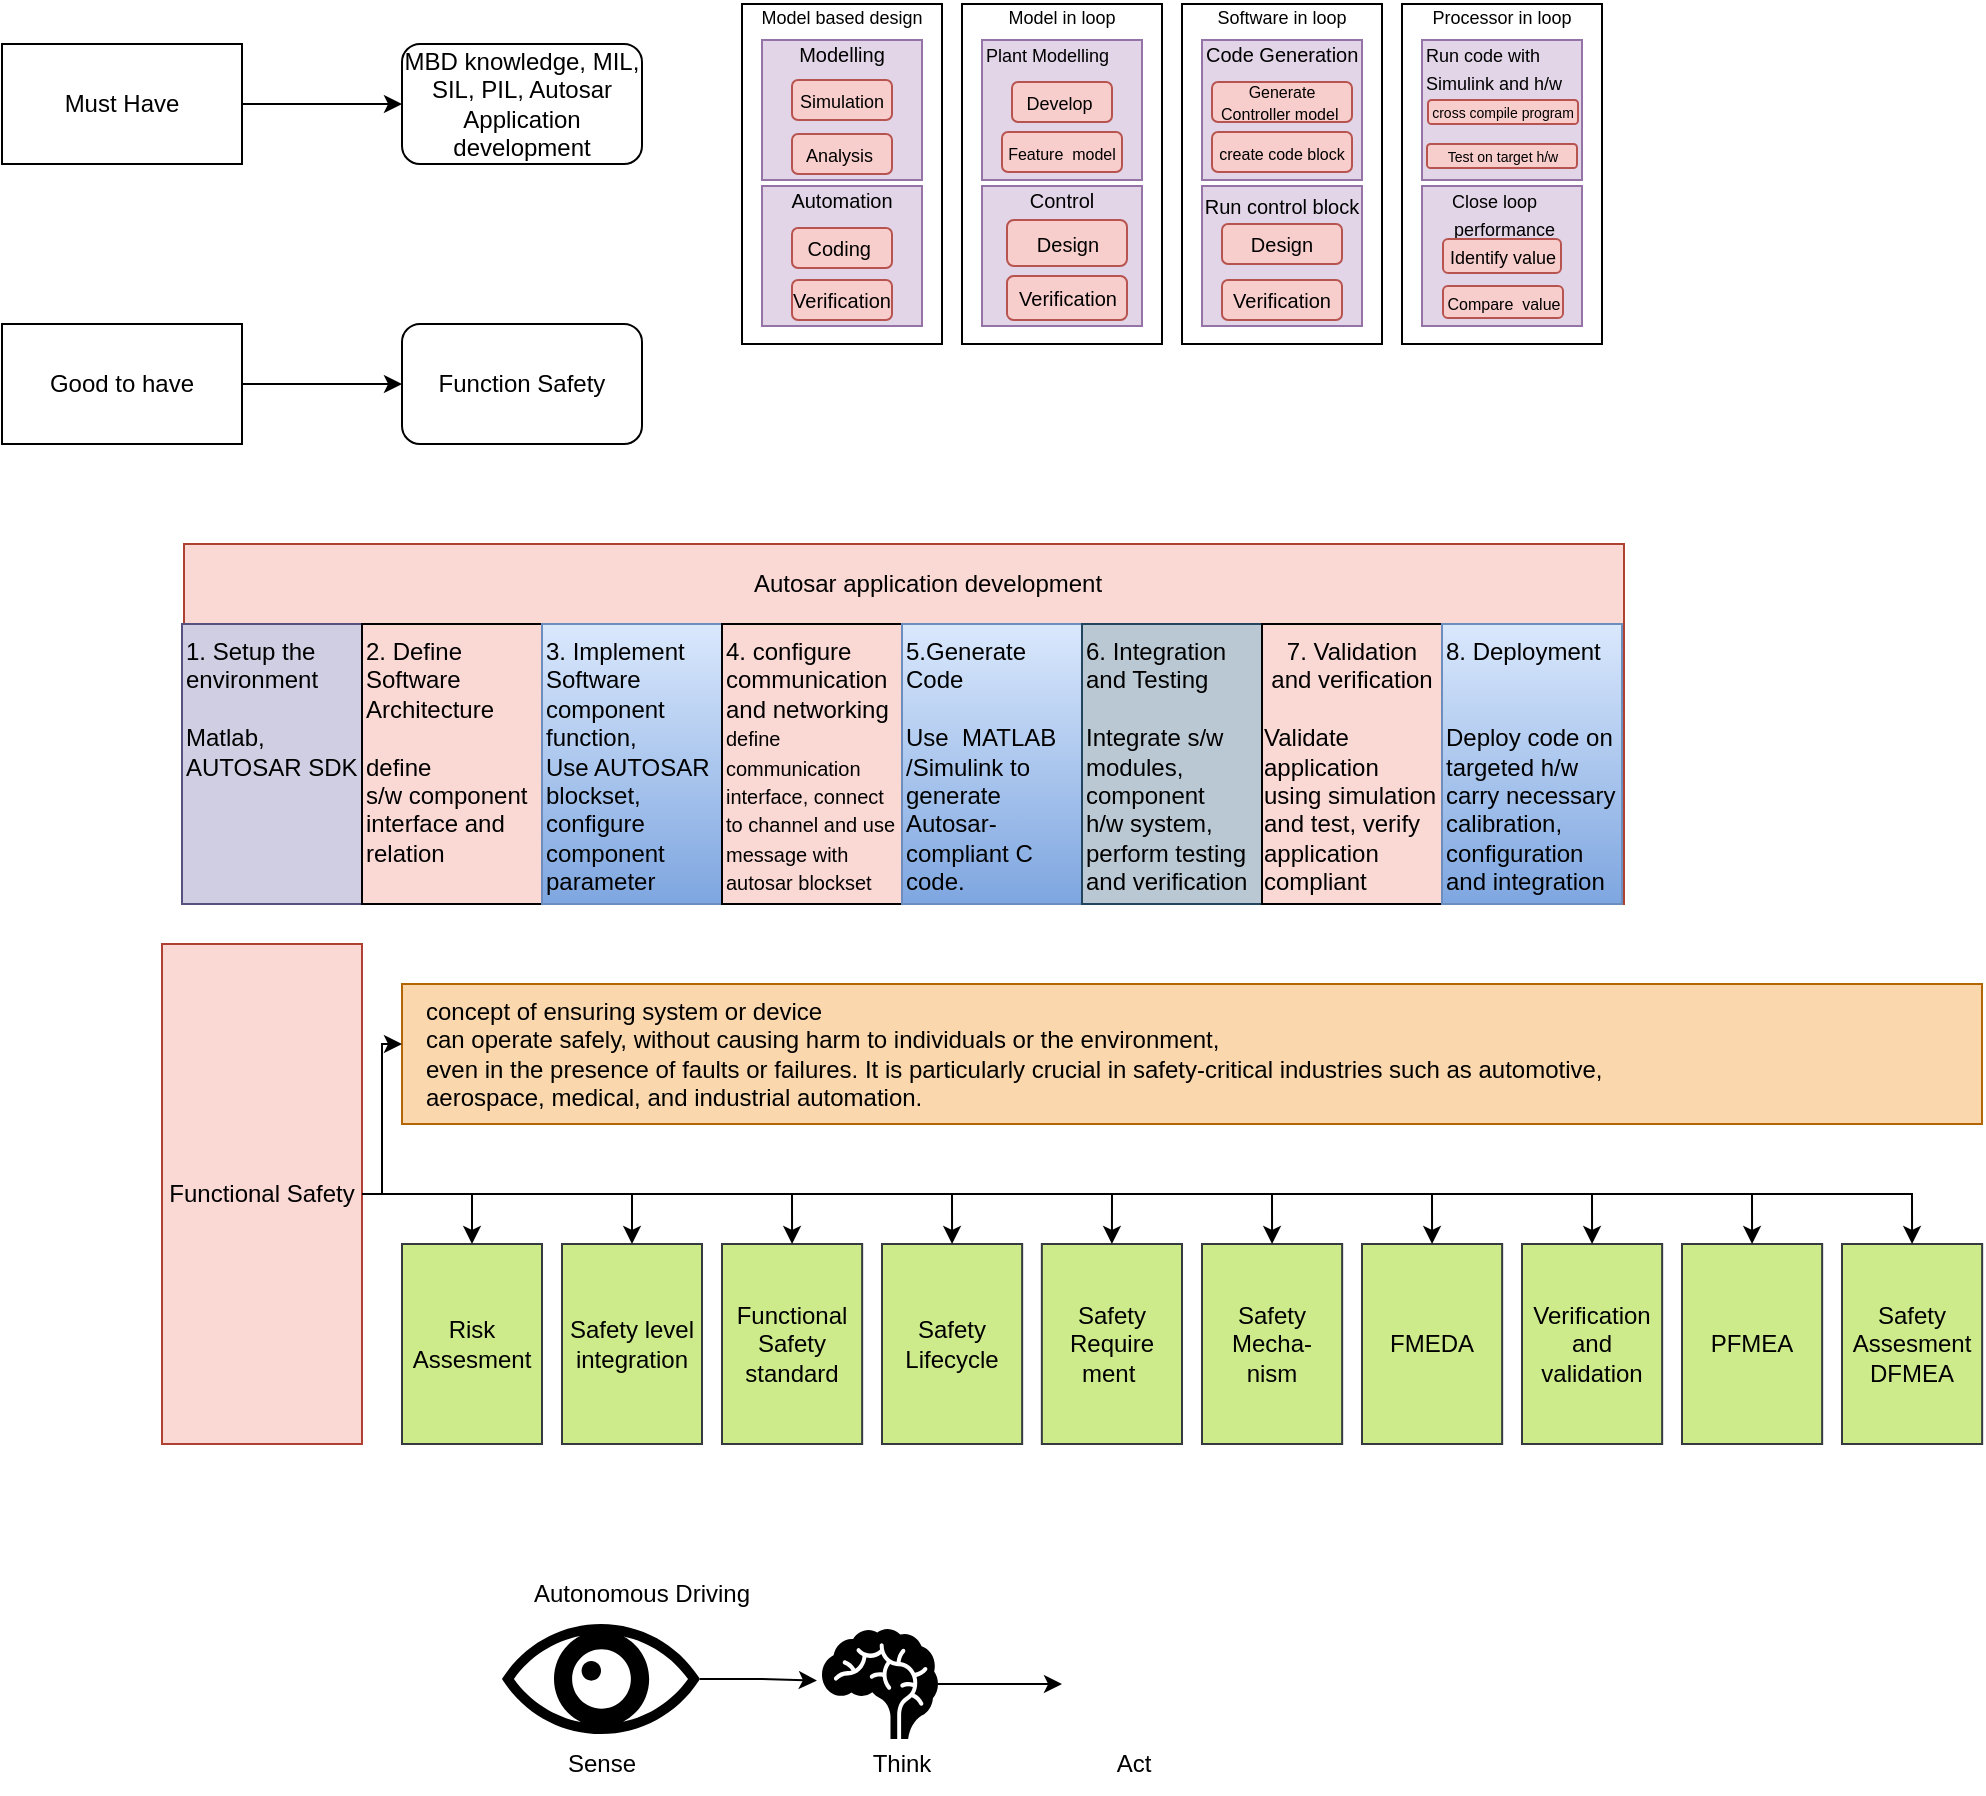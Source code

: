 <mxfile version="21.5.0" type="github">
  <diagram name="Page-1" id="16Q1cNrQv2rdTrqkt40l">
    <mxGraphModel dx="622" dy="282" grid="1" gridSize="10" guides="1" tooltips="1" connect="1" arrows="1" fold="1" page="1" pageScale="1" pageWidth="1169" pageHeight="827" math="0" shadow="0">
      <root>
        <mxCell id="0" />
        <mxCell id="1" parent="0" />
        <mxCell id="a_WVWsSqcVNzdaxwtKmt-23" value="" style="edgeStyle=orthogonalEdgeStyle;rounded=0;orthogonalLoop=1;jettySize=auto;html=1;" edge="1" parent="1" source="a_WVWsSqcVNzdaxwtKmt-16" target="a_WVWsSqcVNzdaxwtKmt-17">
          <mxGeometry relative="1" as="geometry" />
        </mxCell>
        <mxCell id="a_WVWsSqcVNzdaxwtKmt-16" value="Must Have" style="rounded=0;whiteSpace=wrap;html=1;" vertex="1" parent="1">
          <mxGeometry x="20" y="30" width="120" height="60" as="geometry" />
        </mxCell>
        <mxCell id="a_WVWsSqcVNzdaxwtKmt-17" value="MBD knowledge, MIL, SIL, PIL, Autosar Application development" style="rounded=1;whiteSpace=wrap;html=1;" vertex="1" parent="1">
          <mxGeometry x="220" y="30" width="120" height="60" as="geometry" />
        </mxCell>
        <mxCell id="a_WVWsSqcVNzdaxwtKmt-22" value="" style="edgeStyle=orthogonalEdgeStyle;rounded=0;orthogonalLoop=1;jettySize=auto;html=1;" edge="1" parent="1" source="a_WVWsSqcVNzdaxwtKmt-18" target="a_WVWsSqcVNzdaxwtKmt-20">
          <mxGeometry relative="1" as="geometry" />
        </mxCell>
        <mxCell id="a_WVWsSqcVNzdaxwtKmt-18" value="Good to have" style="rounded=0;whiteSpace=wrap;html=1;" vertex="1" parent="1">
          <mxGeometry x="20" y="170" width="120" height="60" as="geometry" />
        </mxCell>
        <mxCell id="a_WVWsSqcVNzdaxwtKmt-20" value="Function Safety" style="rounded=1;whiteSpace=wrap;html=1;" vertex="1" parent="1">
          <mxGeometry x="220" y="170" width="120" height="60" as="geometry" />
        </mxCell>
        <mxCell id="a_WVWsSqcVNzdaxwtKmt-40" value="" style="group" vertex="1" connectable="0" parent="1">
          <mxGeometry x="390" y="10" width="100" height="170" as="geometry" />
        </mxCell>
        <mxCell id="a_WVWsSqcVNzdaxwtKmt-38" value="&lt;font style=&quot;font-size: 9px;&quot;&gt;Model based design&lt;br&gt;&lt;br&gt;&lt;br&gt;&lt;br&gt;&lt;br&gt;&lt;br&gt;&lt;br&gt;&lt;br&gt;&lt;br&gt;&lt;br&gt;&lt;br&gt;&lt;br&gt;&lt;/font&gt;" style="rounded=0;whiteSpace=wrap;html=1;" vertex="1" parent="a_WVWsSqcVNzdaxwtKmt-40">
          <mxGeometry width="100" height="170" as="geometry" />
        </mxCell>
        <mxCell id="a_WVWsSqcVNzdaxwtKmt-39" value="" style="group" vertex="1" connectable="0" parent="a_WVWsSqcVNzdaxwtKmt-40">
          <mxGeometry x="10" y="18" width="80" height="143" as="geometry" />
        </mxCell>
        <mxCell id="a_WVWsSqcVNzdaxwtKmt-28" value="&lt;font style=&quot;font-size: 10px;&quot;&gt;Automation&lt;br&gt;&lt;br&gt;&lt;br&gt;&lt;br&gt;&lt;br&gt;&lt;/font&gt;" style="rounded=0;whiteSpace=wrap;html=1;fillColor=#e1d5e7;strokeColor=#9673a6;" vertex="1" parent="a_WVWsSqcVNzdaxwtKmt-39">
          <mxGeometry y="73" width="80" height="70" as="geometry" />
        </mxCell>
        <mxCell id="a_WVWsSqcVNzdaxwtKmt-33" value="&lt;font style=&quot;font-size: 10px;&quot;&gt;Coding&amp;nbsp;&lt;/font&gt;" style="rounded=1;whiteSpace=wrap;html=1;align=center;fillColor=#f8cecc;strokeColor=#b85450;" vertex="1" parent="a_WVWsSqcVNzdaxwtKmt-39">
          <mxGeometry x="15" y="94" width="50" height="20" as="geometry" />
        </mxCell>
        <mxCell id="a_WVWsSqcVNzdaxwtKmt-34" value="&lt;font style=&quot;font-size: 10px;&quot;&gt;Verification&lt;/font&gt;" style="rounded=1;whiteSpace=wrap;html=1;align=center;fillColor=#f8cecc;strokeColor=#b85450;" vertex="1" parent="a_WVWsSqcVNzdaxwtKmt-39">
          <mxGeometry x="15" y="120" width="50" height="20" as="geometry" />
        </mxCell>
        <mxCell id="a_WVWsSqcVNzdaxwtKmt-37" value="" style="group;fillColor=#008a00;fontColor=#ffffff;strokeColor=#005700;" vertex="1" connectable="0" parent="a_WVWsSqcVNzdaxwtKmt-39">
          <mxGeometry width="80" height="70" as="geometry" />
        </mxCell>
        <mxCell id="a_WVWsSqcVNzdaxwtKmt-24" value="&lt;font style=&quot;font-size: 10px;&quot;&gt;Modelling&lt;br&gt;&lt;br&gt;&lt;br&gt;&lt;br&gt;&lt;br&gt;&lt;/font&gt;" style="rounded=0;whiteSpace=wrap;html=1;fillColor=#e1d5e7;strokeColor=#9673a6;" vertex="1" parent="a_WVWsSqcVNzdaxwtKmt-37">
          <mxGeometry width="80" height="70" as="geometry" />
        </mxCell>
        <mxCell id="a_WVWsSqcVNzdaxwtKmt-26" value="&lt;font style=&quot;font-size: 9px;&quot;&gt;Analysis&amp;nbsp;&lt;/font&gt;" style="rounded=1;whiteSpace=wrap;html=1;align=center;fillColor=#f8cecc;strokeColor=#b85450;" vertex="1" parent="a_WVWsSqcVNzdaxwtKmt-37">
          <mxGeometry x="15" y="47" width="50" height="20" as="geometry" />
        </mxCell>
        <mxCell id="a_WVWsSqcVNzdaxwtKmt-25" value="&lt;font style=&quot;font-size: 9px;&quot;&gt;Simulation&lt;/font&gt;" style="rounded=1;whiteSpace=wrap;html=1;align=center;fillColor=#f8cecc;strokeColor=#b85450;" vertex="1" parent="a_WVWsSqcVNzdaxwtKmt-39">
          <mxGeometry x="15" y="20" width="50" height="20" as="geometry" />
        </mxCell>
        <mxCell id="a_WVWsSqcVNzdaxwtKmt-44" value="" style="group" vertex="1" connectable="0" parent="1">
          <mxGeometry x="500" y="10" width="100" height="170" as="geometry" />
        </mxCell>
        <mxCell id="a_WVWsSqcVNzdaxwtKmt-45" value="&lt;font style=&quot;font-size: 9px;&quot;&gt;Model in loop&lt;br&gt;&lt;br&gt;&lt;br&gt;&lt;br&gt;&lt;br&gt;&lt;br&gt;&lt;br&gt;&lt;br&gt;&lt;br&gt;&lt;br&gt;&lt;br&gt;&lt;br&gt;&lt;/font&gt;" style="rounded=0;whiteSpace=wrap;html=1;" vertex="1" parent="a_WVWsSqcVNzdaxwtKmt-44">
          <mxGeometry width="100" height="170" as="geometry" />
        </mxCell>
        <mxCell id="a_WVWsSqcVNzdaxwtKmt-46" value="" style="group" vertex="1" connectable="0" parent="a_WVWsSqcVNzdaxwtKmt-44">
          <mxGeometry x="10" y="18" width="80" height="143" as="geometry" />
        </mxCell>
        <mxCell id="a_WVWsSqcVNzdaxwtKmt-47" value="&lt;font style=&quot;font-size: 10px;&quot;&gt;Control&lt;br&gt;&lt;br&gt;&lt;br&gt;&lt;br&gt;&lt;br&gt;&lt;/font&gt;" style="rounded=0;whiteSpace=wrap;html=1;fillColor=#e1d5e7;strokeColor=#9673a6;" vertex="1" parent="a_WVWsSqcVNzdaxwtKmt-46">
          <mxGeometry y="73" width="80" height="70" as="geometry" />
        </mxCell>
        <mxCell id="a_WVWsSqcVNzdaxwtKmt-48" value="&lt;font style=&quot;font-size: 10px;&quot;&gt;Design&lt;/font&gt;" style="rounded=1;whiteSpace=wrap;html=1;align=center;fillColor=#f8cecc;strokeColor=#b85450;" vertex="1" parent="a_WVWsSqcVNzdaxwtKmt-46">
          <mxGeometry x="12.5" y="90" width="60" height="23" as="geometry" />
        </mxCell>
        <mxCell id="a_WVWsSqcVNzdaxwtKmt-49" value="&lt;font style=&quot;font-size: 10px;&quot;&gt;Verification&lt;/font&gt;" style="rounded=1;whiteSpace=wrap;html=1;align=center;fillColor=#f8cecc;strokeColor=#b85450;" vertex="1" parent="a_WVWsSqcVNzdaxwtKmt-46">
          <mxGeometry x="12.5" y="118" width="60" height="22" as="geometry" />
        </mxCell>
        <mxCell id="a_WVWsSqcVNzdaxwtKmt-50" value="" style="group;fillColor=#008a00;fontColor=#ffffff;strokeColor=#005700;" vertex="1" connectable="0" parent="a_WVWsSqcVNzdaxwtKmt-46">
          <mxGeometry width="80" height="70" as="geometry" />
        </mxCell>
        <mxCell id="a_WVWsSqcVNzdaxwtKmt-51" value="&lt;font style=&quot;font-size: 9px;&quot;&gt;&lt;font style=&quot;font-size: 9px;&quot;&gt;Plant Modelling&lt;br&gt;&lt;br&gt;&lt;/font&gt;&lt;br&gt;&lt;br&gt;&lt;br&gt;&lt;/font&gt;" style="rounded=0;whiteSpace=wrap;html=1;fillColor=#e1d5e7;strokeColor=#9673a6;align=left;" vertex="1" parent="a_WVWsSqcVNzdaxwtKmt-50">
          <mxGeometry width="80" height="70" as="geometry" />
        </mxCell>
        <mxCell id="a_WVWsSqcVNzdaxwtKmt-52" value="&lt;font style=&quot;font-size: 9px;&quot;&gt;Develop&amp;nbsp;&lt;/font&gt;" style="rounded=1;whiteSpace=wrap;html=1;align=center;fillColor=#f8cecc;strokeColor=#b85450;" vertex="1" parent="a_WVWsSqcVNzdaxwtKmt-50">
          <mxGeometry x="15" y="21" width="50" height="20" as="geometry" />
        </mxCell>
        <mxCell id="a_WVWsSqcVNzdaxwtKmt-53" value="&lt;p style=&quot;line-height: 100%;&quot;&gt;&lt;font style=&quot;font-size: 8px;&quot;&gt;Feature&amp;nbsp; model&lt;/font&gt;&lt;/p&gt;" style="rounded=1;whiteSpace=wrap;html=1;align=center;fillColor=#f8cecc;strokeColor=#b85450;" vertex="1" parent="a_WVWsSqcVNzdaxwtKmt-50">
          <mxGeometry x="10" y="46" width="60" height="20" as="geometry" />
        </mxCell>
        <mxCell id="a_WVWsSqcVNzdaxwtKmt-55" value="" style="group" vertex="1" connectable="0" parent="1">
          <mxGeometry x="610" y="10" width="100" height="170" as="geometry" />
        </mxCell>
        <mxCell id="a_WVWsSqcVNzdaxwtKmt-56" value="&lt;font style=&quot;font-size: 9px;&quot;&gt;Software in loop&lt;br&gt;&lt;br&gt;&lt;br&gt;&lt;br&gt;&lt;br&gt;&lt;br&gt;&lt;br&gt;&lt;br&gt;&lt;br&gt;&lt;br&gt;&lt;br&gt;&lt;br&gt;&lt;/font&gt;" style="rounded=0;whiteSpace=wrap;html=1;" vertex="1" parent="a_WVWsSqcVNzdaxwtKmt-55">
          <mxGeometry width="100" height="170" as="geometry" />
        </mxCell>
        <mxCell id="a_WVWsSqcVNzdaxwtKmt-57" value="" style="group" vertex="1" connectable="0" parent="a_WVWsSqcVNzdaxwtKmt-55">
          <mxGeometry x="10" y="18" width="80" height="143" as="geometry" />
        </mxCell>
        <mxCell id="a_WVWsSqcVNzdaxwtKmt-58" value="&lt;p style=&quot;line-height: 80%; font-size: 10px;&quot;&gt;Run control block&lt;br&gt;&lt;br&gt;&lt;br&gt;&lt;br&gt;&lt;br&gt;&lt;/p&gt;&lt;p style=&quot;line-height: 80%; font-size: 10px;&quot;&gt;&lt;br&gt;&lt;/p&gt;" style="rounded=0;whiteSpace=wrap;html=1;fillColor=#e1d5e7;strokeColor=#9673a6;" vertex="1" parent="a_WVWsSqcVNzdaxwtKmt-57">
          <mxGeometry y="73" width="80" height="70" as="geometry" />
        </mxCell>
        <mxCell id="a_WVWsSqcVNzdaxwtKmt-59" value="&lt;font style=&quot;font-size: 10px;&quot;&gt;Design&lt;/font&gt;" style="rounded=1;whiteSpace=wrap;html=1;align=center;fillColor=#f8cecc;strokeColor=#b85450;" vertex="1" parent="a_WVWsSqcVNzdaxwtKmt-57">
          <mxGeometry x="10" y="92" width="60" height="20" as="geometry" />
        </mxCell>
        <mxCell id="a_WVWsSqcVNzdaxwtKmt-60" value="&lt;font style=&quot;font-size: 10px;&quot;&gt;Verification&lt;/font&gt;" style="rounded=1;whiteSpace=wrap;html=1;align=center;fillColor=#f8cecc;strokeColor=#b85450;" vertex="1" parent="a_WVWsSqcVNzdaxwtKmt-57">
          <mxGeometry x="10" y="120" width="60" height="20" as="geometry" />
        </mxCell>
        <mxCell id="a_WVWsSqcVNzdaxwtKmt-61" value="" style="group;fillColor=#008a00;fontColor=#ffffff;strokeColor=#005700;" vertex="1" connectable="0" parent="a_WVWsSqcVNzdaxwtKmt-57">
          <mxGeometry width="80" height="70" as="geometry" />
        </mxCell>
        <mxCell id="a_WVWsSqcVNzdaxwtKmt-62" value="&lt;font style=&quot;font-size: 10px;&quot;&gt;&lt;font style=&quot;font-size: 10px;&quot;&gt;Code Generation&lt;br&gt;&lt;br&gt;&lt;/font&gt;&lt;br&gt;&lt;br&gt;&lt;br&gt;&lt;/font&gt;" style="rounded=0;whiteSpace=wrap;html=1;fillColor=#e1d5e7;strokeColor=#9673a6;align=left;" vertex="1" parent="a_WVWsSqcVNzdaxwtKmt-61">
          <mxGeometry width="80" height="70" as="geometry" />
        </mxCell>
        <mxCell id="a_WVWsSqcVNzdaxwtKmt-63" value="&lt;p style=&quot;line-height: 80%;&quot;&gt;&lt;font style=&quot;font-size: 8px;&quot;&gt;Generate Controller model&amp;nbsp;&lt;/font&gt;&lt;/p&gt;" style="rounded=1;whiteSpace=wrap;html=1;align=center;fillColor=#f8cecc;strokeColor=#b85450;" vertex="1" parent="a_WVWsSqcVNzdaxwtKmt-61">
          <mxGeometry x="5" y="21" width="70" height="20" as="geometry" />
        </mxCell>
        <mxCell id="a_WVWsSqcVNzdaxwtKmt-64" value="&lt;p style=&quot;line-height: 100%;&quot;&gt;&lt;font style=&quot;font-size: 8px;&quot;&gt;create code block&lt;/font&gt;&lt;/p&gt;" style="rounded=1;whiteSpace=wrap;html=1;align=center;fillColor=#f8cecc;strokeColor=#b85450;" vertex="1" parent="a_WVWsSqcVNzdaxwtKmt-61">
          <mxGeometry x="5" y="46" width="70" height="20" as="geometry" />
        </mxCell>
        <mxCell id="a_WVWsSqcVNzdaxwtKmt-65" value="" style="group" vertex="1" connectable="0" parent="1">
          <mxGeometry x="720" y="10" width="100" height="170" as="geometry" />
        </mxCell>
        <mxCell id="a_WVWsSqcVNzdaxwtKmt-66" value="&lt;font style=&quot;font-size: 9px;&quot;&gt;Processor in loop&lt;br&gt;&lt;br&gt;&lt;br&gt;&lt;br&gt;&lt;br&gt;&lt;br&gt;&lt;br&gt;&lt;br&gt;&lt;br&gt;&lt;br&gt;&lt;br&gt;&lt;br&gt;&lt;/font&gt;" style="rounded=0;whiteSpace=wrap;html=1;" vertex="1" parent="a_WVWsSqcVNzdaxwtKmt-65">
          <mxGeometry width="100" height="170" as="geometry" />
        </mxCell>
        <mxCell id="a_WVWsSqcVNzdaxwtKmt-67" value="" style="group" vertex="1" connectable="0" parent="a_WVWsSqcVNzdaxwtKmt-65">
          <mxGeometry x="10" y="18" width="80" height="143" as="geometry" />
        </mxCell>
        <mxCell id="a_WVWsSqcVNzdaxwtKmt-68" value="&lt;p style=&quot;line-height: 90%;&quot;&gt;&lt;/p&gt;&lt;div style=&quot;&quot;&gt;&lt;span style=&quot;font-size: 9px; background-color: initial;&quot;&gt;Close loop&amp;nbsp; &amp;nbsp; &amp;nbsp;performance&lt;/span&gt;&lt;/div&gt;&lt;font style=&quot;font-size: 9px;&quot;&gt;&lt;br&gt;&lt;br&gt;&lt;br&gt;&lt;/font&gt;&lt;p&gt;&lt;/p&gt;" style="rounded=0;whiteSpace=wrap;html=1;fillColor=#e1d5e7;strokeColor=#9673a6;align=center;" vertex="1" parent="a_WVWsSqcVNzdaxwtKmt-67">
          <mxGeometry y="73" width="80" height="70" as="geometry" />
        </mxCell>
        <mxCell id="a_WVWsSqcVNzdaxwtKmt-69" value="&lt;font style=&quot;font-size: 9px;&quot;&gt;Identify value&lt;/font&gt;" style="rounded=1;whiteSpace=wrap;html=1;align=center;fillColor=#f8cecc;strokeColor=#b85450;" vertex="1" parent="a_WVWsSqcVNzdaxwtKmt-67">
          <mxGeometry x="10.5" y="99.5" width="59" height="17" as="geometry" />
        </mxCell>
        <mxCell id="a_WVWsSqcVNzdaxwtKmt-70" value="&lt;font style=&quot;font-size: 8px;&quot;&gt;Compare&amp;nbsp; value&lt;/font&gt;" style="rounded=1;whiteSpace=wrap;html=1;align=center;fillColor=#f8cecc;strokeColor=#b85450;" vertex="1" parent="a_WVWsSqcVNzdaxwtKmt-67">
          <mxGeometry x="10.5" y="123" width="60" height="16" as="geometry" />
        </mxCell>
        <mxCell id="a_WVWsSqcVNzdaxwtKmt-71" value="" style="group;fillColor=#008a00;fontColor=#ffffff;strokeColor=#005700;" vertex="1" connectable="0" parent="a_WVWsSqcVNzdaxwtKmt-67">
          <mxGeometry width="80" height="70" as="geometry" />
        </mxCell>
        <mxCell id="a_WVWsSqcVNzdaxwtKmt-72" value="&lt;font style=&quot;font-size: 9px;&quot;&gt;&lt;font style=&quot;font-size: 9px;&quot;&gt;Run code with Simulink and h/w&lt;br&gt;&lt;br&gt;&lt;/font&gt;&lt;br&gt;&lt;br&gt;&lt;/font&gt;" style="rounded=0;whiteSpace=wrap;html=1;fillColor=#e1d5e7;strokeColor=#9673a6;align=left;" vertex="1" parent="a_WVWsSqcVNzdaxwtKmt-71">
          <mxGeometry width="80" height="70" as="geometry" />
        </mxCell>
        <mxCell id="a_WVWsSqcVNzdaxwtKmt-73" value="&lt;p style=&quot;line-height: 80%;&quot;&gt;&lt;span style=&quot;font-size: 7px;&quot;&gt;cross compile program&lt;/span&gt;&lt;/p&gt;" style="rounded=1;whiteSpace=wrap;html=1;align=center;fillColor=#f8cecc;strokeColor=#b85450;" vertex="1" parent="a_WVWsSqcVNzdaxwtKmt-71">
          <mxGeometry x="3" y="30" width="75" height="12" as="geometry" />
        </mxCell>
        <mxCell id="a_WVWsSqcVNzdaxwtKmt-75" value="&lt;p style=&quot;line-height: 80%;&quot;&gt;&lt;span style=&quot;font-size: 7px;&quot;&gt;Test on target h/w&lt;/span&gt;&lt;/p&gt;" style="rounded=1;whiteSpace=wrap;html=1;align=center;fillColor=#f8cecc;strokeColor=#b85450;" vertex="1" parent="a_WVWsSqcVNzdaxwtKmt-71">
          <mxGeometry x="2.5" y="52" width="75" height="12" as="geometry" />
        </mxCell>
        <mxCell id="a_WVWsSqcVNzdaxwtKmt-77" value="&lt;div style=&quot;text-align: left;&quot;&gt;&lt;font face=&quot;Söhne, ui-sans-serif, system-ui, -apple-system, Segoe UI, Roboto, Ubuntu, Cantarell, Noto Sans, sans-serif, Helvetica Neue, Arial, Apple Color Emoji, Segoe UI Emoji, Segoe UI Symbol, Noto Color Emoji&quot; color=&quot;#374151&quot;&gt;&lt;span style=&quot;font-size: 11px;&quot;&gt;&lt;br&gt;&lt;/span&gt;&lt;/font&gt;&lt;/div&gt;&lt;div style=&quot;text-align: left;&quot;&gt;&lt;font face=&quot;Söhne, ui-sans-serif, system-ui, -apple-system, Segoe UI, Roboto, Ubuntu, Cantarell, Noto Sans, sans-serif, Helvetica Neue, Arial, Apple Color Emoji, Segoe UI Emoji, Segoe UI Symbol, Noto Color Emoji&quot; color=&quot;#374151&quot;&gt;&lt;span style=&quot;font-size: 11px;&quot;&gt;&lt;br&gt;&lt;/span&gt;&lt;/font&gt;&lt;/div&gt;&lt;div style=&quot;text-align: left;&quot;&gt;&lt;font face=&quot;Söhne, ui-sans-serif, system-ui, -apple-system, Segoe UI, Roboto, Ubuntu, Cantarell, Noto Sans, sans-serif, Helvetica Neue, Arial, Apple Color Emoji, Segoe UI Emoji, Segoe UI Symbol, Noto Color Emoji&quot; color=&quot;#374151&quot;&gt;&lt;span style=&quot;font-size: 11px;&quot;&gt;&lt;br&gt;&lt;/span&gt;&lt;/font&gt;&lt;/div&gt;&lt;div style=&quot;text-align: left;&quot;&gt;&lt;font face=&quot;Söhne, ui-sans-serif, system-ui, -apple-system, Segoe UI, Roboto, Ubuntu, Cantarell, Noto Sans, sans-serif, Helvetica Neue, Arial, Apple Color Emoji, Segoe UI Emoji, Segoe UI Symbol, Noto Color Emoji&quot; color=&quot;#374151&quot;&gt;&lt;span style=&quot;font-size: 11px;&quot;&gt;&lt;br&gt;&lt;/span&gt;&lt;/font&gt;&lt;/div&gt;&lt;div style=&quot;text-align: left;&quot;&gt;&lt;font face=&quot;Söhne, ui-sans-serif, system-ui, -apple-system, Segoe UI, Roboto, Ubuntu, Cantarell, Noto Sans, sans-serif, Helvetica Neue, Arial, Apple Color Emoji, Segoe UI Emoji, Segoe UI Symbol, Noto Color Emoji&quot; color=&quot;#374151&quot;&gt;&lt;span style=&quot;font-size: 11px;&quot;&gt;&lt;br&gt;&lt;/span&gt;&lt;/font&gt;&lt;/div&gt;&lt;div style=&quot;text-align: left;&quot;&gt;&lt;font face=&quot;Söhne, ui-sans-serif, system-ui, -apple-system, Segoe UI, Roboto, Ubuntu, Cantarell, Noto Sans, sans-serif, Helvetica Neue, Arial, Apple Color Emoji, Segoe UI Emoji, Segoe UI Symbol, Noto Color Emoji&quot; color=&quot;#374151&quot;&gt;&lt;span style=&quot;font-size: 11px;&quot;&gt;&lt;br&gt;&lt;/span&gt;&lt;/font&gt;&lt;/div&gt;&lt;div style=&quot;text-align: left;&quot;&gt;&lt;font face=&quot;Söhne, ui-sans-serif, system-ui, -apple-system, Segoe UI, Roboto, Ubuntu, Cantarell, Noto Sans, sans-serif, Helvetica Neue, Arial, Apple Color Emoji, Segoe UI Emoji, Segoe UI Symbol, Noto Color Emoji&quot; color=&quot;#374151&quot;&gt;&lt;span style=&quot;font-size: 11px;&quot;&gt;&lt;br&gt;&lt;/span&gt;&lt;/font&gt;&lt;/div&gt;&lt;div style=&quot;text-align: left;&quot;&gt;&lt;font face=&quot;Söhne, ui-sans-serif, system-ui, -apple-system, Segoe UI, Roboto, Ubuntu, Cantarell, Noto Sans, sans-serif, Helvetica Neue, Arial, Apple Color Emoji, Segoe UI Emoji, Segoe UI Symbol, Noto Color Emoji&quot; color=&quot;#374151&quot;&gt;&lt;span style=&quot;font-size: 11px;&quot;&gt;&lt;br&gt;&lt;/span&gt;&lt;/font&gt;&lt;/div&gt;&lt;div style=&quot;text-align: left;&quot;&gt;&lt;font face=&quot;Söhne, ui-sans-serif, system-ui, -apple-system, Segoe UI, Roboto, Ubuntu, Cantarell, Noto Sans, sans-serif, Helvetica Neue, Arial, Apple Color Emoji, Segoe UI Emoji, Segoe UI Symbol, Noto Color Emoji&quot; color=&quot;#374151&quot;&gt;&lt;span style=&quot;font-size: 11px;&quot;&gt;&lt;br&gt;&lt;/span&gt;&lt;/font&gt;&lt;/div&gt;&lt;div style=&quot;text-align: left;&quot;&gt;&lt;font face=&quot;Söhne, ui-sans-serif, system-ui, -apple-system, Segoe UI, Roboto, Ubuntu, Cantarell, Noto Sans, sans-serif, Helvetica Neue, Arial, Apple Color Emoji, Segoe UI Emoji, Segoe UI Symbol, Noto Color Emoji&quot; color=&quot;#374151&quot;&gt;&lt;span style=&quot;font-size: 11px;&quot;&gt;&lt;br&gt;&lt;/span&gt;&lt;/font&gt;&lt;/div&gt;" style="rounded=0;whiteSpace=wrap;html=1;fillColor=#fad9d5;strokeColor=#ae4132;" vertex="1" parent="1">
          <mxGeometry x="111" y="280" width="720" height="180" as="geometry" />
        </mxCell>
        <mxCell id="a_WVWsSqcVNzdaxwtKmt-78" value="&lt;div style=&quot;&quot;&gt;&lt;span style=&quot;background-color: initial;&quot;&gt;1. Setup the environment&lt;/span&gt;&lt;/div&gt;&lt;br&gt;Matlab,&amp;nbsp;&lt;br&gt;AUTOSAR SDK" style="rounded=0;whiteSpace=wrap;html=1;verticalAlign=top;align=left;fillColor=#d0cee2;strokeColor=#56517e;" vertex="1" parent="1">
          <mxGeometry x="110" y="320" width="90" height="140" as="geometry" />
        </mxCell>
        <mxCell id="a_WVWsSqcVNzdaxwtKmt-79" value="2. Define Software Architecture&lt;br&gt;&lt;br&gt;define&lt;br&gt;s/w component interface and relation&amp;nbsp;" style="rounded=0;whiteSpace=wrap;html=1;verticalAlign=top;align=left;fillColor=none;" vertex="1" parent="1">
          <mxGeometry x="200" y="320" width="90" height="140" as="geometry" />
        </mxCell>
        <mxCell id="a_WVWsSqcVNzdaxwtKmt-80" value="3. Implement Software component&lt;br&gt;function,&amp;nbsp;&lt;br&gt;Use AUTOSAR blockset,&lt;br&gt;configure component parameter" style="rounded=0;whiteSpace=wrap;html=1;verticalAlign=top;align=left;fillColor=#dae8fc;strokeColor=#6c8ebf;gradientColor=#7ea6e0;" vertex="1" parent="1">
          <mxGeometry x="290" y="320" width="90" height="140" as="geometry" />
        </mxCell>
        <mxCell id="a_WVWsSqcVNzdaxwtKmt-82" value="4. configure communication and networking&lt;br&gt;&lt;div style=&quot;&quot;&gt;&lt;span style=&quot;font-size: 10px; background-color: initial;&quot;&gt;define communication interface, connect to channel and use message with autosar blockset&lt;/span&gt;&lt;/div&gt;" style="rounded=0;whiteSpace=wrap;html=1;verticalAlign=top;align=left;fillColor=none;" vertex="1" parent="1">
          <mxGeometry x="380" y="320" width="90" height="140" as="geometry" />
        </mxCell>
        <mxCell id="a_WVWsSqcVNzdaxwtKmt-83" value="5.Generate Code&amp;nbsp;&lt;br&gt;&lt;br&gt;&lt;div style=&quot;&quot;&gt;&lt;span style=&quot;background-color: initial;&quot;&gt;Use&amp;nbsp;&amp;nbsp;&lt;/span&gt;&lt;span style=&quot;background-color: initial;&quot;&gt;MATLAB&lt;/span&gt;&lt;/div&gt;&lt;div style=&quot;&quot;&gt;&lt;span style=&quot;background-color: initial;&quot;&gt;/Simulink to generate Autosar-compliant C code.&amp;nbsp;&lt;/span&gt;&lt;/div&gt;" style="rounded=0;whiteSpace=wrap;html=1;verticalAlign=top;align=left;fillColor=#dae8fc;strokeColor=#6c8ebf;gradientColor=#7ea6e0;" vertex="1" parent="1">
          <mxGeometry x="470" y="320" width="90" height="140" as="geometry" />
        </mxCell>
        <mxCell id="a_WVWsSqcVNzdaxwtKmt-84" value="6. Integration and Testing&lt;br&gt;&lt;br&gt;Integrate s/w modules,&lt;br&gt;component&lt;br&gt;h/w system,&lt;br&gt;perform testing and verification" style="rounded=0;whiteSpace=wrap;html=1;verticalAlign=top;align=left;fillColor=#bac8d3;strokeColor=#23445d;" vertex="1" parent="1">
          <mxGeometry x="560" y="320" width="90" height="140" as="geometry" />
        </mxCell>
        <mxCell id="a_WVWsSqcVNzdaxwtKmt-85" value="7. Validation and verification&lt;br&gt;&lt;br&gt;&lt;div style=&quot;text-align: left;&quot;&gt;&lt;span style=&quot;background-color: initial;&quot;&gt;Validate application using simulation and test, verify application compliant&lt;/span&gt;&lt;/div&gt;" style="rounded=0;whiteSpace=wrap;html=1;verticalAlign=top;fillColor=none;" vertex="1" parent="1">
          <mxGeometry x="650" y="320" width="90" height="140" as="geometry" />
        </mxCell>
        <mxCell id="a_WVWsSqcVNzdaxwtKmt-86" value="8. Deployment&lt;br&gt;&lt;br&gt;&lt;br&gt;Deploy code on targeted h/w&lt;br&gt;carry necessary calibration, configuration and integration" style="rounded=0;whiteSpace=wrap;html=1;align=left;verticalAlign=top;fillColor=#dae8fc;strokeColor=#6c8ebf;gradientColor=#7ea6e0;" vertex="1" parent="1">
          <mxGeometry x="740" y="320" width="90" height="140" as="geometry" />
        </mxCell>
        <mxCell id="a_WVWsSqcVNzdaxwtKmt-87" value="Autosar application development" style="text;html=1;strokeColor=none;fillColor=none;align=center;verticalAlign=middle;whiteSpace=wrap;rounded=0;" vertex="1" parent="1">
          <mxGeometry x="378" y="285" width="210" height="30" as="geometry" />
        </mxCell>
        <mxCell id="a_WVWsSqcVNzdaxwtKmt-116" value="" style="group" vertex="1" connectable="0" parent="1">
          <mxGeometry x="100" y="480" width="910.079" height="250" as="geometry" />
        </mxCell>
        <mxCell id="a_WVWsSqcVNzdaxwtKmt-88" value="Functional Safety" style="rounded=0;whiteSpace=wrap;html=1;fillColor=#fad9d5;strokeColor=#ae4132;" vertex="1" parent="a_WVWsSqcVNzdaxwtKmt-116">
          <mxGeometry width="100" height="250" as="geometry" />
        </mxCell>
        <mxCell id="a_WVWsSqcVNzdaxwtKmt-89" value="" style="rounded=0;whiteSpace=wrap;html=1;fillColor=#fad7ac;strokeColor=#b46504;" vertex="1" parent="a_WVWsSqcVNzdaxwtKmt-116">
          <mxGeometry x="120" y="20" width="790" height="70" as="geometry" />
        </mxCell>
        <mxCell id="a_WVWsSqcVNzdaxwtKmt-90" value="concept of ensuring system or device &lt;br&gt;can operate safely, without causing harm to individuals or the environment, &lt;br&gt;even in the presence of faults or failures.&amp;nbsp;It is particularly crucial in safety-critical industries such as automotive, aerospace, medical, and industrial automation." style="text;html=1;strokeColor=none;fillColor=none;align=left;verticalAlign=middle;whiteSpace=wrap;rounded=0;" vertex="1" parent="a_WVWsSqcVNzdaxwtKmt-116">
          <mxGeometry x="130.08" y="25" width="620" height="60" as="geometry" />
        </mxCell>
        <mxCell id="a_WVWsSqcVNzdaxwtKmt-91" style="edgeStyle=orthogonalEdgeStyle;rounded=0;orthogonalLoop=1;jettySize=auto;html=1;" edge="1" parent="a_WVWsSqcVNzdaxwtKmt-116" source="a_WVWsSqcVNzdaxwtKmt-88">
          <mxGeometry relative="1" as="geometry">
            <mxPoint x="120" y="50" as="targetPoint" />
            <Array as="points">
              <mxPoint x="110" y="125" />
              <mxPoint x="110" y="50" />
            </Array>
          </mxGeometry>
        </mxCell>
        <mxCell id="a_WVWsSqcVNzdaxwtKmt-92" value="Risk Assesment" style="rounded=0;whiteSpace=wrap;html=1;fillColor=#cdeb8b;strokeColor=#36393d;" vertex="1" parent="a_WVWsSqcVNzdaxwtKmt-116">
          <mxGeometry x="120" y="150" width="70" height="100" as="geometry" />
        </mxCell>
        <mxCell id="a_WVWsSqcVNzdaxwtKmt-113" style="edgeStyle=orthogonalEdgeStyle;rounded=0;orthogonalLoop=1;jettySize=auto;html=1;entryX=0.5;entryY=0;entryDx=0;entryDy=0;" edge="1" parent="a_WVWsSqcVNzdaxwtKmt-116" source="a_WVWsSqcVNzdaxwtKmt-88" target="a_WVWsSqcVNzdaxwtKmt-92">
          <mxGeometry relative="1" as="geometry" />
        </mxCell>
        <mxCell id="a_WVWsSqcVNzdaxwtKmt-93" value="Safety level integration" style="rounded=0;whiteSpace=wrap;html=1;fillColor=#cdeb8b;strokeColor=#36393d;" vertex="1" parent="a_WVWsSqcVNzdaxwtKmt-116">
          <mxGeometry x="200" y="150" width="70" height="100" as="geometry" />
        </mxCell>
        <mxCell id="a_WVWsSqcVNzdaxwtKmt-114" style="edgeStyle=orthogonalEdgeStyle;rounded=0;orthogonalLoop=1;jettySize=auto;html=1;entryX=0.5;entryY=0;entryDx=0;entryDy=0;" edge="1" parent="a_WVWsSqcVNzdaxwtKmt-116" source="a_WVWsSqcVNzdaxwtKmt-88" target="a_WVWsSqcVNzdaxwtKmt-93">
          <mxGeometry relative="1" as="geometry" />
        </mxCell>
        <mxCell id="a_WVWsSqcVNzdaxwtKmt-94" value="Functional Safety standard" style="rounded=0;whiteSpace=wrap;html=1;fillColor=#cdeb8b;strokeColor=#36393d;" vertex="1" parent="a_WVWsSqcVNzdaxwtKmt-116">
          <mxGeometry x="280" y="150" width="70.079" height="100" as="geometry" />
        </mxCell>
        <mxCell id="a_WVWsSqcVNzdaxwtKmt-115" style="edgeStyle=orthogonalEdgeStyle;rounded=0;orthogonalLoop=1;jettySize=auto;html=1;entryX=0.5;entryY=0;entryDx=0;entryDy=0;" edge="1" parent="a_WVWsSqcVNzdaxwtKmt-116" source="a_WVWsSqcVNzdaxwtKmt-88" target="a_WVWsSqcVNzdaxwtKmt-94">
          <mxGeometry relative="1" as="geometry" />
        </mxCell>
        <mxCell id="a_WVWsSqcVNzdaxwtKmt-95" value="Safety Lifecycle" style="rounded=0;whiteSpace=wrap;html=1;fillColor=#cdeb8b;strokeColor=#36393d;" vertex="1" parent="a_WVWsSqcVNzdaxwtKmt-116">
          <mxGeometry x="360" y="150" width="70.079" height="100" as="geometry" />
        </mxCell>
        <mxCell id="a_WVWsSqcVNzdaxwtKmt-106" style="edgeStyle=orthogonalEdgeStyle;rounded=0;orthogonalLoop=1;jettySize=auto;html=1;entryX=0.5;entryY=0;entryDx=0;entryDy=0;" edge="1" parent="a_WVWsSqcVNzdaxwtKmt-116" source="a_WVWsSqcVNzdaxwtKmt-88" target="a_WVWsSqcVNzdaxwtKmt-95">
          <mxGeometry relative="1" as="geometry" />
        </mxCell>
        <mxCell id="a_WVWsSqcVNzdaxwtKmt-96" value="Safety Require&lt;br&gt;ment&amp;nbsp;" style="rounded=0;whiteSpace=wrap;html=1;fillColor=#cdeb8b;strokeColor=#36393d;" vertex="1" parent="a_WVWsSqcVNzdaxwtKmt-116">
          <mxGeometry x="439.92" y="150" width="70.079" height="100" as="geometry" />
        </mxCell>
        <mxCell id="a_WVWsSqcVNzdaxwtKmt-107" style="edgeStyle=orthogonalEdgeStyle;rounded=0;orthogonalLoop=1;jettySize=auto;html=1;entryX=0.5;entryY=0;entryDx=0;entryDy=0;" edge="1" parent="a_WVWsSqcVNzdaxwtKmt-116" source="a_WVWsSqcVNzdaxwtKmt-88" target="a_WVWsSqcVNzdaxwtKmt-96">
          <mxGeometry relative="1" as="geometry" />
        </mxCell>
        <mxCell id="a_WVWsSqcVNzdaxwtKmt-97" value="Safety Mecha-&lt;br&gt;nism" style="rounded=0;whiteSpace=wrap;html=1;fillColor=#cdeb8b;strokeColor=#36393d;" vertex="1" parent="a_WVWsSqcVNzdaxwtKmt-116">
          <mxGeometry x="520" y="150" width="70.079" height="100" as="geometry" />
        </mxCell>
        <mxCell id="a_WVWsSqcVNzdaxwtKmt-108" style="edgeStyle=orthogonalEdgeStyle;rounded=0;orthogonalLoop=1;jettySize=auto;html=1;entryX=0.5;entryY=0;entryDx=0;entryDy=0;" edge="1" parent="a_WVWsSqcVNzdaxwtKmt-116" source="a_WVWsSqcVNzdaxwtKmt-88" target="a_WVWsSqcVNzdaxwtKmt-97">
          <mxGeometry relative="1" as="geometry" />
        </mxCell>
        <mxCell id="a_WVWsSqcVNzdaxwtKmt-98" value="FMEDA" style="rounded=0;whiteSpace=wrap;html=1;fillColor=#cdeb8b;strokeColor=#36393d;" vertex="1" parent="a_WVWsSqcVNzdaxwtKmt-116">
          <mxGeometry x="600" y="150" width="70.079" height="100" as="geometry" />
        </mxCell>
        <mxCell id="a_WVWsSqcVNzdaxwtKmt-109" style="edgeStyle=orthogonalEdgeStyle;rounded=0;orthogonalLoop=1;jettySize=auto;html=1;entryX=0.5;entryY=0;entryDx=0;entryDy=0;" edge="1" parent="a_WVWsSqcVNzdaxwtKmt-116" source="a_WVWsSqcVNzdaxwtKmt-88" target="a_WVWsSqcVNzdaxwtKmt-98">
          <mxGeometry relative="1" as="geometry" />
        </mxCell>
        <mxCell id="a_WVWsSqcVNzdaxwtKmt-99" value="Verification and validation" style="rounded=0;whiteSpace=wrap;html=1;fillColor=#cdeb8b;strokeColor=#36393d;" vertex="1" parent="a_WVWsSqcVNzdaxwtKmt-116">
          <mxGeometry x="680" y="150" width="70.079" height="100" as="geometry" />
        </mxCell>
        <mxCell id="a_WVWsSqcVNzdaxwtKmt-110" style="edgeStyle=orthogonalEdgeStyle;rounded=0;orthogonalLoop=1;jettySize=auto;html=1;entryX=0.5;entryY=0;entryDx=0;entryDy=0;" edge="1" parent="a_WVWsSqcVNzdaxwtKmt-116" source="a_WVWsSqcVNzdaxwtKmt-88" target="a_WVWsSqcVNzdaxwtKmt-99">
          <mxGeometry relative="1" as="geometry" />
        </mxCell>
        <mxCell id="a_WVWsSqcVNzdaxwtKmt-100" value="PFMEA" style="rounded=0;whiteSpace=wrap;html=1;fillColor=#cdeb8b;strokeColor=#36393d;" vertex="1" parent="a_WVWsSqcVNzdaxwtKmt-116">
          <mxGeometry x="760" y="150" width="70.079" height="100" as="geometry" />
        </mxCell>
        <mxCell id="a_WVWsSqcVNzdaxwtKmt-111" style="edgeStyle=orthogonalEdgeStyle;rounded=0;orthogonalLoop=1;jettySize=auto;html=1;entryX=0.5;entryY=0;entryDx=0;entryDy=0;" edge="1" parent="a_WVWsSqcVNzdaxwtKmt-116" source="a_WVWsSqcVNzdaxwtKmt-88" target="a_WVWsSqcVNzdaxwtKmt-100">
          <mxGeometry relative="1" as="geometry" />
        </mxCell>
        <mxCell id="a_WVWsSqcVNzdaxwtKmt-101" value="Safety Assesment&lt;br&gt;DFMEA" style="rounded=0;whiteSpace=wrap;html=1;fillColor=#cdeb8b;strokeColor=#36393d;" vertex="1" parent="a_WVWsSqcVNzdaxwtKmt-116">
          <mxGeometry x="840" y="150" width="70.079" height="100" as="geometry" />
        </mxCell>
        <mxCell id="a_WVWsSqcVNzdaxwtKmt-112" style="edgeStyle=orthogonalEdgeStyle;rounded=0;orthogonalLoop=1;jettySize=auto;html=1;entryX=0.5;entryY=0;entryDx=0;entryDy=0;" edge="1" parent="a_WVWsSqcVNzdaxwtKmt-116" source="a_WVWsSqcVNzdaxwtKmt-88" target="a_WVWsSqcVNzdaxwtKmt-101">
          <mxGeometry relative="1" as="geometry" />
        </mxCell>
        <mxCell id="a_WVWsSqcVNzdaxwtKmt-139" value="" style="group" vertex="1" connectable="0" parent="1">
          <mxGeometry x="270" y="790" width="351.5" height="115" as="geometry" />
        </mxCell>
        <mxCell id="a_WVWsSqcVNzdaxwtKmt-124" value="" style="shape=mxgraph.signs.healthcare.brain;html=1;pointerEvents=1;fillColor=#000000;strokeColor=none;verticalLabelPosition=bottom;verticalAlign=top;align=center;container=0;" vertex="1" parent="a_WVWsSqcVNzdaxwtKmt-139">
          <mxGeometry x="160" y="32.5" width="58" height="55" as="geometry" />
        </mxCell>
        <mxCell id="a_WVWsSqcVNzdaxwtKmt-134" value="" style="edgeStyle=orthogonalEdgeStyle;rounded=0;orthogonalLoop=1;jettySize=auto;html=1;entryX=-0.044;entryY=0.469;entryDx=0;entryDy=0;entryPerimeter=0;" edge="1" parent="a_WVWsSqcVNzdaxwtKmt-139" source="a_WVWsSqcVNzdaxwtKmt-125" target="a_WVWsSqcVNzdaxwtKmt-124">
          <mxGeometry relative="1" as="geometry" />
        </mxCell>
        <mxCell id="a_WVWsSqcVNzdaxwtKmt-125" value="" style="shape=mxgraph.signs.healthcare.eye;html=1;pointerEvents=1;fillColor=#000000;strokeColor=none;verticalLabelPosition=bottom;verticalAlign=top;align=center;container=0;" vertex="1" parent="a_WVWsSqcVNzdaxwtKmt-139">
          <mxGeometry y="30" width="99" height="55" as="geometry" />
        </mxCell>
        <mxCell id="a_WVWsSqcVNzdaxwtKmt-129" value="" style="shape=image;html=1;verticalAlign=top;verticalLabelPosition=bottom;labelBackgroundColor=#ffffff;imageAspect=0;aspect=fixed;image=https://cdn0.iconfinder.com/data/icons/female-styles/500/woman-driving-128.png;container=0;" vertex="1" parent="a_WVWsSqcVNzdaxwtKmt-139">
          <mxGeometry x="280" y="24.25" width="71.5" height="71.5" as="geometry" />
        </mxCell>
        <mxCell id="a_WVWsSqcVNzdaxwtKmt-130" value="" style="edgeStyle=orthogonalEdgeStyle;rounded=0;orthogonalLoop=1;jettySize=auto;html=1;" edge="1" parent="a_WVWsSqcVNzdaxwtKmt-139" source="a_WVWsSqcVNzdaxwtKmt-124" target="a_WVWsSqcVNzdaxwtKmt-129">
          <mxGeometry relative="1" as="geometry" />
        </mxCell>
        <mxCell id="a_WVWsSqcVNzdaxwtKmt-131" value="Sense" style="text;strokeColor=none;align=center;fillColor=none;html=1;verticalAlign=middle;whiteSpace=wrap;rounded=0;container=0;" vertex="1" parent="a_WVWsSqcVNzdaxwtKmt-139">
          <mxGeometry x="19.5" y="85" width="60" height="30" as="geometry" />
        </mxCell>
        <mxCell id="a_WVWsSqcVNzdaxwtKmt-132" value="Think" style="text;strokeColor=none;align=center;fillColor=none;html=1;verticalAlign=middle;whiteSpace=wrap;rounded=0;container=0;" vertex="1" parent="a_WVWsSqcVNzdaxwtKmt-139">
          <mxGeometry x="170" y="85" width="60" height="30" as="geometry" />
        </mxCell>
        <mxCell id="a_WVWsSqcVNzdaxwtKmt-133" value="Act" style="text;strokeColor=none;align=center;fillColor=none;html=1;verticalAlign=middle;whiteSpace=wrap;rounded=0;container=0;" vertex="1" parent="a_WVWsSqcVNzdaxwtKmt-139">
          <mxGeometry x="285.75" y="85" width="60" height="30" as="geometry" />
        </mxCell>
        <mxCell id="a_WVWsSqcVNzdaxwtKmt-135" value="Autonomous Driving" style="text;strokeColor=none;align=center;fillColor=none;html=1;verticalAlign=middle;whiteSpace=wrap;rounded=0;container=0;" vertex="1" parent="a_WVWsSqcVNzdaxwtKmt-139">
          <mxGeometry width="140" height="30" as="geometry" />
        </mxCell>
        <mxCell id="a_WVWsSqcVNzdaxwtKmt-138" value="" style="shape=image;html=1;verticalAlign=top;verticalLabelPosition=bottom;labelBackgroundColor=#ffffff;imageAspect=0;aspect=fixed;image=https://cdn2.iconfinder.com/data/icons/navigation-and-mapping-1/65/path-128.png;container=0;" vertex="1" parent="a_WVWsSqcVNzdaxwtKmt-139">
          <mxGeometry x="277" width="38" height="38" as="geometry" />
        </mxCell>
      </root>
    </mxGraphModel>
  </diagram>
</mxfile>
